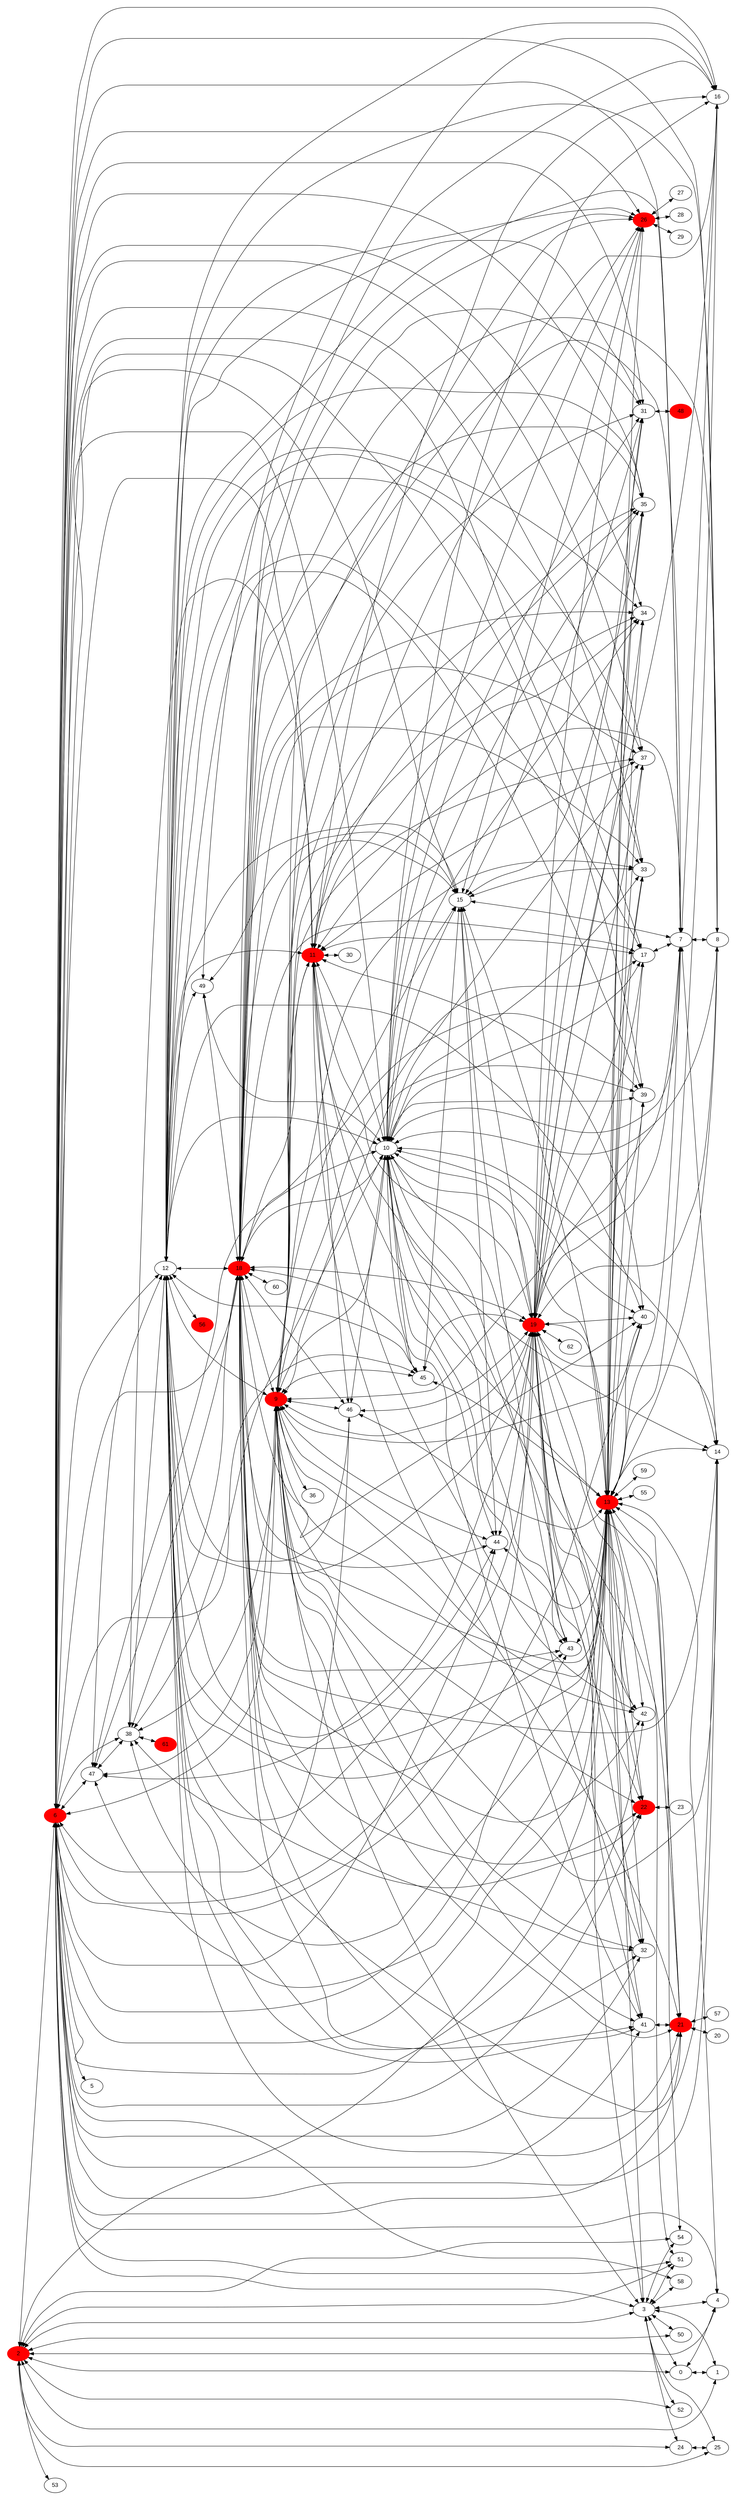 strict digraph 1 {graph[fontname="Arial";rankdir="LR";pad="0.25"]
node[fontname="Arial" target="_parent"]
edge[fontname="Arial"]
concentrate=true
2 [style=filled,color=red]
6 [style=filled,color=red]
9 [style=filled,color=red]
11 [style=filled,color=red]
13 [style=filled,color=red]
18 [style=filled,color=red]
19 [style=filled,color=red]
21 [style=filled,color=red]
22 [style=filled,color=red]
26 [style=filled,color=red]
48 [style=filled,color=red]
56 [style=filled,color=red]
61 [style=filled,color=red]

0->1
0->2
0->3
0->4
1->0
1->2
1->3
2->0
2->24
2->1
2->25
2->50
2->3
2->51
2->52
2->13
2->4
2->53
2->6
2->54
3->0
3->24
3->1
3->9
3->25
3->2
3->50
3->51
3->58
3->52
3->13
3->4
3->19
3->6
3->54
4->0
4->2
4->3
4->13
4->6
5->6
6->5
6->7
6->22
6->26
6->8
6->9
6->31
6->32
6->10
6->11
6->33
6->2
6->21
6->34
6->3
6->12
6->51
6->35
6->58
6->13
6->37
6->4
6->38
6->14
6->15
6->16
6->39
6->40
6->41
6->17
6->42
6->18
6->19
6->43
6->44
6->45
6->46
6->47
7->8
7->9
7->10
7->11
7->12
7->13
7->14
7->15
7->16
7->17
7->18
7->19
7->6
8->7
8->10
8->12
8->13
8->18
8->19
8->6
9->7
9->22
9->26
9->31
9->32
9->10
9->11
9->33
9->21
9->34
9->3
9->12
9->35
9->36
9->13
9->37
9->38
9->14
9->15
9->16
9->39
9->40
9->41
9->17
9->42
9->18
9->19
9->43
9->44
9->45
9->46
9->6
9->47
10->7
10->22
10->26
10->8
10->9
10->31
10->32
10->11
10->33
10->21
10->34
10->12
10->35
10->49
10->13
10->37
10->38
10->14
10->15
10->16
10->39
10->40
10->41
10->17
10->42
10->18
10->19
10->43
10->44
10->45
10->46
10->6
10->47
11->7
11->26
11->30
11->9
11->10
11->21
11->34
11->12
11->35
11->13
11->37
11->38
11->14
11->16
11->40
11->17
11->42
11->18
11->19
11->46
11->6
12->7
12->22
12->26
12->8
12->9
12->31
12->32
12->10
12->11
12->33
12->56
12->21
12->34
12->35
12->49
12->13
12->37
12->38
12->14
12->15
12->16
12->39
12->40
12->41
12->17
12->18
12->19
12->43
12->44
12->45
12->46
12->6
12->47
13->7
13->22
13->26
13->8
13->9
13->31
13->32
13->10
13->11
13->33
13->2
13->55
13->21
13->34
13->3
13->12
13->51
13->35
13->59
13->37
13->4
13->38
13->14
13->15
13->16
13->39
13->40
13->41
13->17
13->42
13->18
13->19
13->43
13->44
13->45
13->46
13->6
13->47
13->54
14->7
14->9
14->10
14->11
14->12
14->13
14->18
14->19
14->6
15->7
15->26
15->9
15->31
15->10
15->33
15->12
15->35
15->49
15->13
15->18
15->19
15->43
15->44
15->45
15->6
16->7
16->9
16->10
16->11
16->12
16->49
16->13
16->18
16->19
16->6
17->7
17->9
17->10
17->11
17->12
17->13
17->18
17->19
17->6
18->7
18->22
18->26
18->8
18->9
18->31
18->32
18->10
18->11
18->33
18->21
18->34
18->12
18->35
18->49
18->13
18->37
18->60
18->38
18->14
18->15
18->16
18->39
18->40
18->41
18->17
18->42
18->19
18->43
18->44
18->45
18->46
18->6
18->47
19->7
19->22
19->26
19->8
19->9
19->31
19->32
19->10
19->11
19->33
19->21
19->34
19->3
19->12
19->35
19->13
19->37
19->38
19->14
19->62
19->15
19->16
19->39
19->40
19->41
19->17
19->42
19->18
19->43
19->44
19->45
19->46
19->6
19->47
20->21
21->20
21->9
21->10
21->11
21->12
21->57
21->13
21->41
21->18
21->19
21->6
22->9
22->10
22->12
22->13
22->23
22->18
22->19
22->6
23->22
24->25
24->2
24->3
25->24
25->2
25->3
26->9
26->10
26->11
26->12
26->27
26->28
26->13
26->29
26->15
26->18
26->19
26->6
27->26
28->26
29->26
30->11
31->9
31->10
31->48
31->12
31->13
31->15
31->18
31->19
31->6
32->9
32->10
32->12
32->13
32->18
32->19
32->6
33->9
33->10
33->12
33->13
33->15
33->18
33->19
33->6
34->9
34->10
34->11
34->12
34->13
34->18
34->19
34->6
35->9
35->10
35->11
35->12
35->13
35->15
35->18
35->19
35->6
36->9
37->9
37->10
37->11
37->12
37->13
37->18
37->19
37->6
38->9
38->10
38->11
38->12
38->13
38->61
38->18
38->19
38->6
38->47
39->9
39->10
39->12
39->13
39->18
39->19
39->6
40->9
40->10
40->11
40->12
40->13
40->18
40->19
40->6
41->9
41->10
41->21
41->12
41->13
41->18
41->19
41->6
42->9
42->10
42->11
42->13
42->18
42->19
42->6
43->9
43->10
43->12
43->13
43->15
43->18
43->19
43->6
44->9
44->10
44->12
44->13
44->15
44->18
44->19
44->6
45->9
45->10
45->12
45->13
45->15
45->18
45->19
45->6
46->9
46->10
46->11
46->12
46->13
46->18
46->19
46->6
47->9
47->10
47->12
47->13
47->38
47->18
47->19
47->6
48->31
49->10
49->12
49->15
49->16
49->18
50->2
50->3
51->2
51->3
51->13
51->6
52->2
52->3
53->2
54->2
54->3
54->13
55->13
56->12
57->21
58->3
58->6
59->13
60->18
61->38
62->19

}
